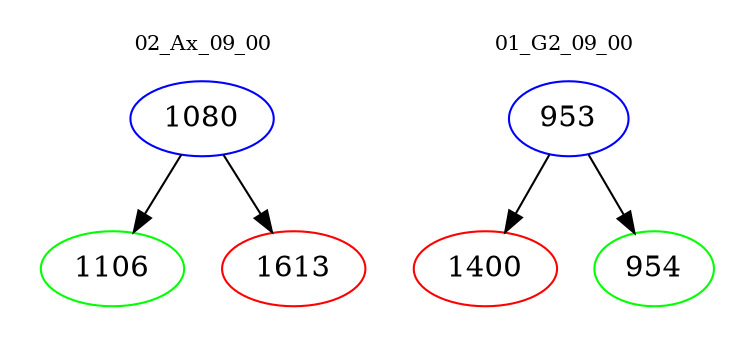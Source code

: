digraph{
subgraph cluster_0 {
color = white
label = "02_Ax_09_00";
fontsize=10;
T0_1080 [label="1080", color="blue"]
T0_1080 -> T0_1106 [color="black"]
T0_1106 [label="1106", color="green"]
T0_1080 -> T0_1613 [color="black"]
T0_1613 [label="1613", color="red"]
}
subgraph cluster_1 {
color = white
label = "01_G2_09_00";
fontsize=10;
T1_953 [label="953", color="blue"]
T1_953 -> T1_1400 [color="black"]
T1_1400 [label="1400", color="red"]
T1_953 -> T1_954 [color="black"]
T1_954 [label="954", color="green"]
}
}

